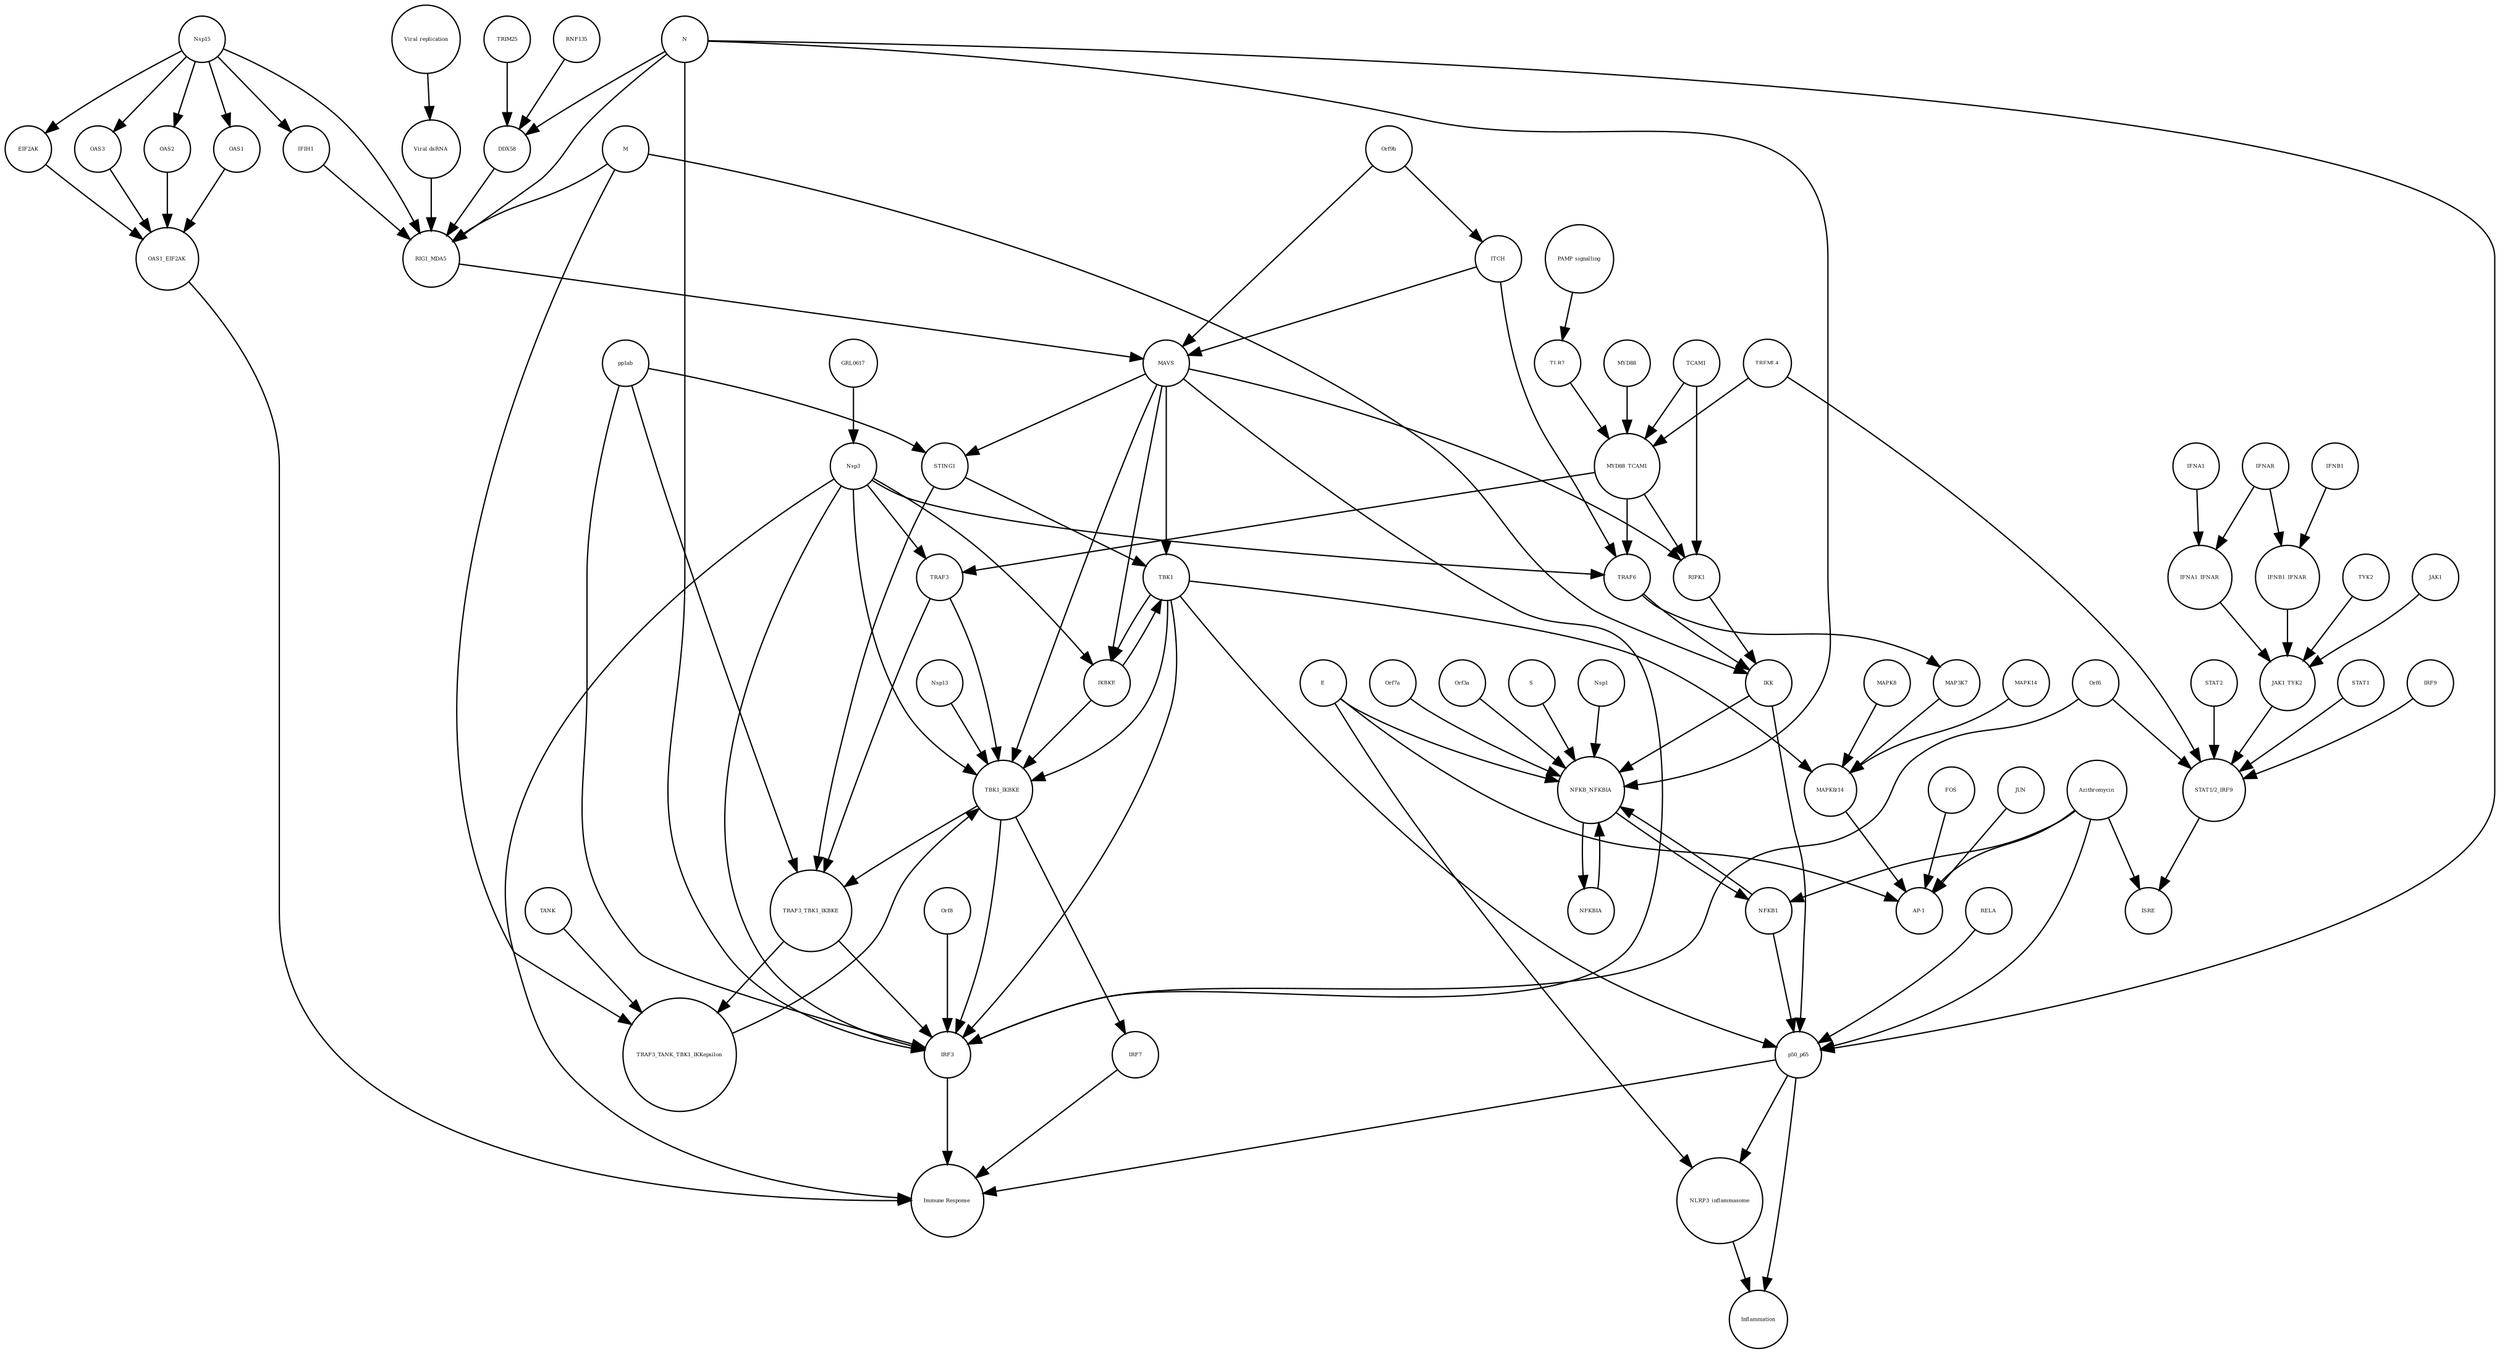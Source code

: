 strict digraph  {
IRF3 [annotation="", bipartite=0, cls=macromolecule, fontsize=4, label=IRF3, shape=circle];
"Immune Response" [annotation="urn_miriam_pubmed_31226023|urn_miriam_wikipathways_WP4868|urn_miriam_mesh_D007113", bipartite=0, cls=phenotype, fontsize=4, label="Immune Response", shape=circle];
p50_p65 [annotation="", bipartite=0, cls=complex, fontsize=4, label=p50_p65, shape=circle];
IRF7 [annotation="", bipartite=0, cls=macromolecule, fontsize=4, label=IRF7, shape=circle];
OAS1_EIF2AK [annotation="", bipartite=0, cls=complex, fontsize=4, label=OAS1_EIF2AK, shape=circle];
Nsp3 [annotation="urn_miriam_pubmed_31226023|urn_miriam_wikipathways_WP4868|urn_miriam_ncbiprotein_YP_009725299", bipartite=0, cls=macromolecule, fontsize=4, label=Nsp3, shape=circle];
Inflammation [annotation=urn_miriam_mesh_D007249, bipartite=0, cls=phenotype, fontsize=4, label=Inflammation, shape=circle];
NLRP3_inflammasome [annotation="", bipartite=0, cls=complex, fontsize=4, label=NLRP3_inflammasome, shape=circle];
MAP3K7 [annotation="", bipartite=0, cls=macromolecule, fontsize=4, label=MAP3K7, shape=circle];
IFNB1 [annotation="urn_miriam_pubmed_31226023|urn_miriam_wikipathways_WP4868", bipartite=0, cls=macromolecule, fontsize=4, label=IFNB1, shape=circle];
TLR7 [annotation=urn_miriam_pubmed_31226023, bipartite=0, cls=macromolecule, fontsize=4, label=TLR7, shape=circle];
IFNA1_IFNAR [annotation="urn_miriam_pubmed_31226023|urn_miriam_wikipathways_WP4868", bipartite=0, cls=complex, fontsize=4, label=IFNA1_IFNAR, shape=circle];
NFKB1 [annotation=urn_miriam_wikipathways_WP4868, bipartite=0, cls=macromolecule, fontsize=4, label=NFKB1, shape=circle];
EIF2AK [annotation="urn_miriam_pubmed_31226023|urn_miriam_wikipathways_WP4868|urn_miriam_hgnc.symbol_EIF2AK1|urn_miriam_hgnc.symbol_EIF2AK2|urn_miriam_hgnc.symbol_EIF2AK3", bipartite=0, cls=macromolecule, fontsize=4, label=EIF2AK, shape=circle];
IKK [annotation="", bipartite=0, cls=complex, fontsize=4, label=IKK, shape=circle];
ISRE [annotation="urn_miriam_pubmed_31226023|urn_miriam_wikipathways_WP4868", bipartite=0, cls=complex, fontsize=4, label=ISRE, shape=circle];
"Viral replication" [annotation="urn_miriam_pubmed_31226023|urn_miriam_pubmed_19052324|urn_miriam_mesh_D014779", bipartite=0, cls=phenotype, fontsize=4, label="Viral replication", shape=circle];
STAT2 [annotation="urn_miriam_pubmed_31226023|urn_miriam_wikipathways_WP4868", bipartite=0, cls=macromolecule, fontsize=4, label=STAT2, shape=circle];
MYD88_TCAM1 [annotation=urn_miriam_pubmed_31226023, bipartite=0, cls=complex, fontsize=4, label=MYD88_TCAM1, shape=circle];
IFNA1 [annotation="urn_miriam_pubmed_31226023|urn_miriam_wikipathways_WP4868", bipartite=0, cls=macromolecule, fontsize=4, label=IFNA1, shape=circle];
STING1 [annotation=urn_miriam_pubmed_24622840, bipartite=0, cls=macromolecule, fontsize=4, label=STING1, shape=circle];
TBK1_IKBKE [annotation="urn_miriam_pubmed_31226023|urn_miriam_wikipathways_WP4868|urn_miriam_pubmed_24622840", bipartite=0, cls=complex, fontsize=4, label=TBK1_IKBKE, shape=circle];
OAS3 [annotation="", bipartite=0, cls=macromolecule, fontsize=4, label=OAS3, shape=circle];
TREML4 [annotation=urn_miriam_wikipathways_WP4868, bipartite=0, cls=macromolecule, fontsize=4, label=TREML4, shape=circle];
TRAF6 [annotation="urn_miriam_pubmed_31226023|urn_miriam_wikipathways_WP4868", bipartite=0, cls=macromolecule, fontsize=4, label=TRAF6, shape=circle];
"Viral dsRNA" [annotation="urn_miriam_pubmed_31226023|urn_miriam_pubmed_19052324|urn_miriam_taxonomy_694009", bipartite=0, cls="nucleic acid feature", fontsize=4, label="Viral dsRNA", shape=circle];
N [annotation="urn_miriam_pubmed_31226023|urn_miriam_ncbiprotein_BCD58761", bipartite=0, cls=macromolecule, fontsize=4, label=N, shape=circle];
IFIH1 [annotation="", bipartite=0, cls=macromolecule, fontsize=4, label=IFIH1, shape=circle];
Orf6 [annotation="urn_miriam_pubmed_31226023|urn_miriam_ncbiprotein_BCD58757", bipartite=0, cls=macromolecule, fontsize=4, label=Orf6, shape=circle];
JAK1_TYK2 [annotation="urn_miriam_pubmed_31226023|urn_miriam_wikipathways_WP4868", bipartite=0, cls=complex, fontsize=4, label=JAK1_TYK2, shape=circle];
MYD88 [annotation="urn_miriam_pubmed_31226023|urn_miriam_wikipathways_WP4868", bipartite=0, cls=macromolecule, fontsize=4, label=MYD88, shape=circle];
Nsp1 [annotation="urn_miriam_pubmed_31226023|urn_miriam_ncbiprotein_YP_009725297", bipartite=0, cls=macromolecule, fontsize=4, label=Nsp1, shape=circle];
STAT1 [annotation="urn_miriam_pubmed_31226023|urn_miriam_wikipathways_WP4868", bipartite=0, cls=macromolecule, fontsize=4, label=STAT1, shape=circle];
E [annotation="urn_miriam_pubmed_31226023|urn_miriam_ncbiprotein_BCD58755", bipartite=0, cls=macromolecule, fontsize=4, label=E, shape=circle];
GRL0617 [annotation=urn_miriam_wikipathways_WP4868, bipartite=0, cls="simple chemical", fontsize=4, label=GRL0617, shape=circle];
TRAF3 [annotation=urn_miriam_pubmed_31226023, bipartite=0, cls=macromolecule, fontsize=4, label=TRAF3, shape=circle];
TANK [annotation="", bipartite=0, cls=macromolecule, fontsize=4, label=TANK, shape=circle];
NFKBIA [annotation="urn_miriam_pubmed_31226023|urn_miriam_wikipathways_WP4868", bipartite=0, cls=macromolecule, fontsize=4, label=NFKBIA, shape=circle];
DDX58 [annotation="urn_miriam_pubmed_31226023|urn_miriam_pubmed_19052324", bipartite=0, cls=macromolecule, fontsize=4, label=DDX58, shape=circle];
Orf9b [annotation="urn_miriam_pubmed_31226023|urn_miriam_ncbiprotein_ABI96969|urn_miriam_uniprot_P0DTD2", bipartite=0, cls=macromolecule, fontsize=4, label=Orf9b, shape=circle];
JUN [annotation="urn_miriam_pubmed_31226023|urn_miriam_wikipathways_WP4868", bipartite=0, cls=macromolecule, fontsize=4, label=JUN, shape=circle];
"STAT1/2_IRF9" [annotation="urn_miriam_pubmed_31226023|urn_miriam_wikipathways_WP4868", bipartite=0, cls=complex, fontsize=4, label="STAT1/2_IRF9", shape=circle];
TRAF3_TBK1_IKBKE [annotation=urn_miriam_pubmed_24622840, bipartite=0, cls=complex, fontsize=4, label=TRAF3_TBK1_IKBKE, shape=circle];
IFNAR [annotation="urn_miriam_pubmed_31226023|urn_miriam_wikipathways_WP4868", bipartite=0, cls=complex, fontsize=4, label=IFNAR, shape=circle];
Orf7a [annotation=urn_miriam_ncbiprotein_BCD58758, bipartite=0, cls=macromolecule, fontsize=4, label=Orf7a, shape=circle];
M [annotation="urn_miriam_pubmed_31226023|urn_miriam_ncbiprotein_BCD58756", bipartite=0, cls=macromolecule, fontsize=4, label=M, shape=circle];
"AP-1" [annotation="urn_miriam_pubmed_31226023|urn_miriam_wikipathways_WP4868", bipartite=0, cls=complex, fontsize=4, label="AP-1", shape=circle];
TBK1 [annotation="urn_miriam_pubmed_31226023|urn_miriam_wikipathways_WP4868|urn_miriam_pubmed_24622840", bipartite=0, cls=macromolecule, fontsize=4, label=TBK1, shape=circle];
OAS2 [annotation="", bipartite=0, cls=macromolecule, fontsize=4, label=OAS2, shape=circle];
RELA [annotation="", bipartite=0, cls=macromolecule, fontsize=4, label=RELA, shape=circle];
IFNB1_IFNAR [annotation="urn_miriam_pubmed_31226023|urn_miriam_wikipathways_WP4868", bipartite=0, cls=complex, fontsize=4, label=IFNB1_IFNAR, shape=circle];
Orf8 [annotation=urn_miriam_ncbiprotein_BCD58760, bipartite=0, cls=complex, fontsize=4, label=Orf8, shape=circle];
ITCH [annotation="", bipartite=0, cls=macromolecule, fontsize=4, label=ITCH, shape=circle];
IKBKE [annotation="", bipartite=0, cls=macromolecule, fontsize=4, label=IKBKE, shape=circle];
RIPK1 [annotation="", bipartite=0, cls=macromolecule, fontsize=4, label=RIPK1, shape=circle];
MAPK14 [annotation="urn_miriam_pubmed_31226023|urn_miriam_wikipathways_WP4868", bipartite=0, cls=macromolecule, fontsize=4, label=MAPK14, shape=circle];
MAPK8 [annotation="urn_miriam_pubmed_31226023|urn_miriam_wikipathways_WP4868", bipartite=0, cls=macromolecule, fontsize=4, label=MAPK8, shape=circle];
TYK2 [annotation="urn_miriam_pubmed_31226023|urn_miriam_wikipathways_WP4868", bipartite=0, cls=macromolecule, fontsize=4, label=TYK2, shape=circle];
Orf3a [annotation=urn_miriam_ncbiprotein_BCD58754, bipartite=0, cls=macromolecule, fontsize=4, label=Orf3a, shape=circle];
MAVS [annotation="", bipartite=0, cls=macromolecule, fontsize=4, label=MAVS, shape=circle];
"MAPK8/14" [annotation="urn_miriam_pubmed_31226023|urn_miriam_wikipathways_WP4868", bipartite=0, cls=complex, fontsize=4, label="MAPK8/14", shape=circle];
FOS [annotation="urn_miriam_pubmed_31226023|urn_miriam_wikipathways_WP4868", bipartite=0, cls=macromolecule, fontsize=4, label=FOS, shape=circle];
TRAF3_TANK_TBK1_IKKepsilon [annotation="", bipartite=0, cls=complex, fontsize=4, label=TRAF3_TANK_TBK1_IKKepsilon, shape=circle];
TCAM1 [annotation="urn_miriam_pubmed_31226023|urn_miriam_hgnc.symbol_TICAM1", bipartite=0, cls=macromolecule, fontsize=4, label=TCAM1, shape=circle];
Nsp15 [annotation="urn_miriam_pubmed_31226023|urn_miriam_ncbiprotein_YP_009725310", bipartite=0, cls=macromolecule, fontsize=4, label=Nsp15, shape=circle];
JAK1 [annotation="urn_miriam_pubmed_31226023|urn_miriam_wikipathways_WP4868", bipartite=0, cls=macromolecule, fontsize=4, label=JAK1, shape=circle];
RIG1_MDA5 [annotation="urn_miriam_pubmed_31226023|urn_miriam_pubmed_19052324", bipartite=0, cls=complex, fontsize=4, label=RIG1_MDA5, shape=circle];
S [annotation=urn_miriam_ncbiprotein_BCD58753, bipartite=0, cls=macromolecule, fontsize=4, label=S, shape=circle];
Nsp13 [annotation="urn_miriam_uniprot_P0DTD1|urn_miriam_wikipathways_WP4868|urn_miriam_ncbiprotein_YP_009725308", bipartite=0, cls=macromolecule, fontsize=4, label=Nsp13, shape=circle];
TRIM25 [annotation="", bipartite=0, cls=macromolecule, fontsize=4, label=TRIM25, shape=circle];
OAS1 [annotation="", bipartite=0, cls=macromolecule, fontsize=4, label=OAS1, shape=circle];
NFKB_NFKBIA [annotation="urn_miriam_pubmed_31226023|urn_miriam_wikipathways_WP4868", bipartite=0, cls=complex, fontsize=4, label=NFKB_NFKBIA, shape=circle];
"PAMP signalling" [annotation="urn_miriam_pubmed_31226023|urn_miriam_mesh_D000069452", bipartite=0, cls=phenotype, fontsize=4, label="PAMP signalling", shape=circle];
pp1ab [annotation="urn_miriam_ncbiprotein_YP_009724389|urn_miriam_pubmed_24622840", bipartite=0, cls=macromolecule, fontsize=4, label=pp1ab, shape=circle];
Azithromycin [annotation=urn_miriam_wikipathways_WP4868, bipartite=0, cls="simple chemical", fontsize=4, label=Azithromycin, shape=circle];
IRF9 [annotation="urn_miriam_pubmed_31226023|urn_miriam_wikipathways_WP4868", bipartite=0, cls=macromolecule, fontsize=4, label=IRF9, shape=circle];
RNF135 [annotation="", bipartite=0, cls=macromolecule, fontsize=4, label=RNF135, shape=circle];
IRF3 -> "Immune Response"  [annotation="", interaction_type="necessary stimulation"];
p50_p65 -> "Immune Response"  [annotation="", interaction_type="necessary stimulation"];
p50_p65 -> Inflammation  [annotation="", interaction_type="necessary stimulation"];
p50_p65 -> NLRP3_inflammasome  [annotation="urn_miriam_pubmed_32133002|urn_miriam_taxonomy_694009|urn_miriam_pubmed_28531279", interaction_type=catalysis];
IRF7 -> "Immune Response"  [annotation="", interaction_type="necessary stimulation"];
OAS1_EIF2AK -> "Immune Response"  [annotation="", interaction_type="necessary stimulation"];
Nsp3 -> "Immune Response"  [annotation="", interaction_type=inhibition];
Nsp3 -> TBK1_IKBKE  [annotation="urn_miriam_pubmed_31226023|urn_miriam_taxonomy_694009|urn_miriam_pubmed_19380580", interaction_type=inhibition];
Nsp3 -> IRF3  [annotation="urn_miriam_pubmed_14679297|urn_miriam_pubmed_17108024|urn_miriam_pubmed_24622840|urn_miriam_pubmed_25481026|urn_miriam_pubmed_25636800|urn_miriam_pubmed_29294448|urn_miriam_pubmed_17761676|urn_miriam_pubmed_18440553|urn_miriam_pubmed_31226023|urn_miriam_taxonomy_694009", interaction_type=inhibition];
Nsp3 -> TRAF3  [annotation="urn_miriam_pubmed_31226023|urn_miriam_taxonomy_694009", interaction_type=inhibition];
Nsp3 -> IKBKE  [annotation="urn_miriam_pubmed_18353649|urn_miriam_pubmed_25636800|urn_miriam_pubmed_31226023|urn_miriam_taxonomy_694009", interaction_type=inhibition];
Nsp3 -> TRAF6  [annotation="urn_miriam_pubmed_31226023|urn_miriam_taxonomy_694009|urn_miriam_pubmed_25135833", interaction_type=inhibition];
NLRP3_inflammasome -> Inflammation  [annotation="", interaction_type="necessary stimulation"];
MAP3K7 -> "MAPK8/14"  [annotation=urn_miriam_pubmed_31226023, interaction_type=catalysis];
IFNB1 -> IFNB1_IFNAR  [annotation="", interaction_type=production];
TLR7 -> MYD88_TCAM1  [annotation=urn_miriam_pubmed_31226023, interaction_type=catalysis];
IFNA1_IFNAR -> JAK1_TYK2  [annotation=urn_miriam_pubmed_31226023, interaction_type=catalysis];
NFKB1 -> NFKB_NFKBIA  [annotation="", interaction_type=production];
NFKB1 -> p50_p65  [annotation="", interaction_type=production];
EIF2AK -> OAS1_EIF2AK  [annotation="", interaction_type=production];
IKK -> NFKB_NFKBIA  [annotation="urn_miriam_pubmed_31226023|urn_miriam_taxonomy_694009", interaction_type=inhibition];
IKK -> p50_p65  [annotation="urn_miriam_pubmed_14679297|urn_miriam_pubmed_17108024|urn_miriam_pubmed_19609947|urn_miriam_pubmed_31226023|urn_miriam_taxonomy_694009", interaction_type=catalysis];
"Viral replication" -> "Viral dsRNA"  [annotation="urn_miriam_pubmed_31226023|urn_miriam_taxonomy_694009", interaction_type="necessary stimulation"];
STAT2 -> "STAT1/2_IRF9"  [annotation="", interaction_type=production];
MYD88_TCAM1 -> RIPK1  [annotation="urn_miriam_pubmed_20404851|urn_miriam_pubmed_31226023", interaction_type=catalysis];
MYD88_TCAM1 -> TRAF3  [annotation="urn_miriam_pubmed_31226023|urn_miriam_taxonomy_694009", interaction_type=catalysis];
MYD88_TCAM1 -> TRAF6  [annotation="urn_miriam_pubmed_31226023|urn_miriam_taxonomy_694009|urn_miriam_pubmed_25135833", interaction_type=catalysis];
IFNA1 -> IFNA1_IFNAR  [annotation="", interaction_type=production];
STING1 -> TBK1  [annotation="urn_miriam_pubmed_24622840|urn_miriam_pubmed_25636800|urn_miriam_pubmed_26631542", interaction_type=catalysis];
STING1 -> TRAF3_TBK1_IKBKE  [annotation="urn_miriam_pubmed_24622840|urn_miriam_taxonomy_694009", interaction_type=catalysis];
TBK1_IKBKE -> IRF3  [annotation="urn_miriam_pubmed_14679297|urn_miriam_pubmed_17108024|urn_miriam_pubmed_24622840|urn_miriam_pubmed_25481026|urn_miriam_pubmed_25636800|urn_miriam_pubmed_29294448|urn_miriam_pubmed_17761676|urn_miriam_pubmed_18440553|urn_miriam_pubmed_31226023|urn_miriam_taxonomy_694009", interaction_type=catalysis];
TBK1_IKBKE -> IRF7  [annotation=urn_miriam_pubmed_19380580, interaction_type=catalysis];
TBK1_IKBKE -> TRAF3_TBK1_IKBKE  [annotation="", interaction_type=production];
OAS3 -> OAS1_EIF2AK  [annotation="", interaction_type=production];
TREML4 -> MYD88_TCAM1  [annotation=urn_miriam_pubmed_31226023, interaction_type=catalysis];
TREML4 -> "STAT1/2_IRF9"  [annotation="urn_miriam_pubmed_31226023|urn_miriam_taxonomy_694009", interaction_type=catalysis];
TRAF6 -> IKK  [annotation="urn_miriam_pubmed_31226023|urn_miriam_taxonomy_694009", interaction_type=catalysis];
TRAF6 -> MAP3K7  [annotation=urn_miriam_pubmed_31226023, interaction_type=catalysis];
"Viral dsRNA" -> RIG1_MDA5  [annotation="urn_miriam_pubmed_19052324|urn_miriam_pubmed_31226023|urn_miriam_taxonomy_694009", interaction_type=catalysis];
N -> p50_p65  [annotation="urn_miriam_pubmed_14679297|urn_miriam_pubmed_17108024|urn_miriam_pubmed_19609947|urn_miriam_pubmed_31226023|urn_miriam_taxonomy_694009", interaction_type=inhibition];
N -> DDX58  [annotation="urn_miriam_pubmed_25581309|urn_miriam_pubmed_28148787|urn_miriam_taxonomy_694009", interaction_type=inhibition];
N -> IRF3  [annotation="urn_miriam_pubmed_14679297|urn_miriam_pubmed_17108024|urn_miriam_pubmed_24622840|urn_miriam_pubmed_25481026|urn_miriam_pubmed_25636800|urn_miriam_pubmed_29294448|urn_miriam_pubmed_17761676|urn_miriam_pubmed_18440553|urn_miriam_pubmed_31226023|urn_miriam_taxonomy_694009", interaction_type=inhibition];
N -> NFKB_NFKBIA  [annotation="urn_miriam_pubmed_31226023|urn_miriam_taxonomy_694009", interaction_type=catalysis];
N -> RIG1_MDA5  [annotation="urn_miriam_pubmed_19052324|urn_miriam_pubmed_31226023|urn_miriam_taxonomy_694009", interaction_type=inhibition];
IFIH1 -> RIG1_MDA5  [annotation="", interaction_type=production];
Orf6 -> IRF3  [annotation="urn_miriam_pubmed_14679297|urn_miriam_pubmed_17108024|urn_miriam_pubmed_24622840|urn_miriam_pubmed_25481026|urn_miriam_pubmed_25636800|urn_miriam_pubmed_29294448|urn_miriam_pubmed_17761676|urn_miriam_pubmed_18440553|urn_miriam_pubmed_31226023|urn_miriam_taxonomy_694009", interaction_type=inhibition];
Orf6 -> "STAT1/2_IRF9"  [annotation="urn_miriam_pubmed_31226023|urn_miriam_taxonomy_694009", interaction_type=inhibition];
JAK1_TYK2 -> "STAT1/2_IRF9"  [annotation="urn_miriam_pubmed_31226023|urn_miriam_taxonomy_694009", interaction_type=catalysis];
MYD88 -> MYD88_TCAM1  [annotation="", interaction_type=production];
Nsp1 -> NFKB_NFKBIA  [annotation="urn_miriam_pubmed_31226023|urn_miriam_taxonomy_694009", interaction_type=catalysis];
STAT1 -> "STAT1/2_IRF9"  [annotation="", interaction_type=production];
E -> NFKB_NFKBIA  [annotation="urn_miriam_pubmed_31226023|urn_miriam_taxonomy_694009", interaction_type=catalysis];
E -> NLRP3_inflammasome  [annotation="urn_miriam_pubmed_32133002|urn_miriam_taxonomy_694009|urn_miriam_pubmed_28531279", interaction_type=catalysis];
E -> "AP-1"  [annotation="urn_miriam_pubmed_31226023|urn_miriam_taxonomy_694009", interaction_type=catalysis];
GRL0617 -> Nsp3  [annotation=urn_miriam_pubmed_31226023, interaction_type=inhibition];
TRAF3 -> TRAF3_TBK1_IKBKE  [annotation="", interaction_type=production];
TRAF3 -> TBK1_IKBKE  [annotation="urn_miriam_pubmed_31226023|urn_miriam_taxonomy_694009|urn_miriam_pubmed_19380580", interaction_type=catalysis];
TANK -> TRAF3_TANK_TBK1_IKKepsilon  [annotation="", interaction_type=production];
NFKBIA -> NFKB_NFKBIA  [annotation="", interaction_type=production];
DDX58 -> RIG1_MDA5  [annotation="", interaction_type=production];
Orf9b -> MAVS  [annotation="urn_miriam_pubmed_19052324|urn_miriam_pubmed_25135833|urn_miriam_pubmed_31226023|urn_miriam_taxonomy_694009", interaction_type=inhibition];
Orf9b -> ITCH  [annotation="urn_miriam_pubmed_25135833|urn_miriam_taxonomy_694009", interaction_type=catalysis];
JUN -> "AP-1"  [annotation="", interaction_type=production];
"STAT1/2_IRF9" -> ISRE  [annotation="", interaction_type=production];
TRAF3_TBK1_IKBKE -> TRAF3_TANK_TBK1_IKKepsilon  [annotation="", interaction_type=production];
TRAF3_TBK1_IKBKE -> IRF3  [annotation="urn_miriam_pubmed_14679297|urn_miriam_pubmed_17108024|urn_miriam_pubmed_24622840|urn_miriam_pubmed_25481026|urn_miriam_pubmed_25636800|urn_miriam_pubmed_29294448|urn_miriam_pubmed_17761676|urn_miriam_pubmed_18440553|urn_miriam_pubmed_31226023|urn_miriam_taxonomy_694009", interaction_type=catalysis];
IFNAR -> IFNA1_IFNAR  [annotation="", interaction_type=production];
IFNAR -> IFNB1_IFNAR  [annotation="", interaction_type=production];
Orf7a -> NFKB_NFKBIA  [annotation="urn_miriam_pubmed_31226023|urn_miriam_taxonomy_694009", interaction_type=catalysis];
M -> TRAF3_TANK_TBK1_IKKepsilon  [annotation="urn_miriam_pubmed_19380580|urn_miriam_taxonomy_694009", interaction_type=inhibition];
M -> IKK  [annotation="urn_miriam_pubmed_31226023|urn_miriam_taxonomy_694009", interaction_type=inhibition];
M -> RIG1_MDA5  [annotation="urn_miriam_pubmed_19052324|urn_miriam_pubmed_31226023|urn_miriam_taxonomy_694009", interaction_type=inhibition];
TBK1 -> p50_p65  [annotation="urn_miriam_pubmed_14679297|urn_miriam_pubmed_17108024|urn_miriam_pubmed_19609947|urn_miriam_pubmed_31226023|urn_miriam_taxonomy_694009", interaction_type=catalysis];
TBK1 -> "MAPK8/14"  [annotation=urn_miriam_pubmed_31226023, interaction_type=catalysis];
TBK1 -> TBK1_IKBKE  [annotation="", interaction_type=production];
TBK1 -> IRF3  [annotation="urn_miriam_pubmed_14679297|urn_miriam_pubmed_17108024|urn_miriam_pubmed_24622840|urn_miriam_pubmed_25481026|urn_miriam_pubmed_25636800|urn_miriam_pubmed_29294448|urn_miriam_pubmed_17761676|urn_miriam_pubmed_18440553|urn_miriam_pubmed_31226023|urn_miriam_taxonomy_694009", interaction_type=catalysis];
TBK1 -> IKBKE  [annotation="urn_miriam_pubmed_18353649|urn_miriam_pubmed_25636800|urn_miriam_pubmed_31226023|urn_miriam_taxonomy_694009", interaction_type=catalysis];
OAS2 -> OAS1_EIF2AK  [annotation="", interaction_type=production];
RELA -> p50_p65  [annotation="", interaction_type=production];
IFNB1_IFNAR -> JAK1_TYK2  [annotation=urn_miriam_pubmed_31226023, interaction_type=catalysis];
Orf8 -> IRF3  [annotation="urn_miriam_pubmed_14679297|urn_miriam_pubmed_17108024|urn_miriam_pubmed_24622840|urn_miriam_pubmed_25481026|urn_miriam_pubmed_25636800|urn_miriam_pubmed_29294448|urn_miriam_pubmed_17761676|urn_miriam_pubmed_18440553|urn_miriam_pubmed_31226023|urn_miriam_taxonomy_694009", interaction_type=inhibition];
ITCH -> MAVS  [annotation="urn_miriam_pubmed_19052324|urn_miriam_pubmed_25135833|urn_miriam_pubmed_31226023|urn_miriam_taxonomy_694009", interaction_type=inhibition];
ITCH -> TRAF6  [annotation="urn_miriam_pubmed_31226023|urn_miriam_taxonomy_694009|urn_miriam_pubmed_25135833", interaction_type=inhibition];
IKBKE -> TBK1  [annotation="urn_miriam_pubmed_24622840|urn_miriam_pubmed_25636800|urn_miriam_pubmed_26631542", interaction_type=catalysis];
IKBKE -> TBK1_IKBKE  [annotation="", interaction_type=production];
RIPK1 -> IKK  [annotation="urn_miriam_pubmed_31226023|urn_miriam_taxonomy_694009", interaction_type=catalysis];
MAPK14 -> "MAPK8/14"  [annotation="", interaction_type=production];
MAPK8 -> "MAPK8/14"  [annotation="", interaction_type=production];
TYK2 -> JAK1_TYK2  [annotation="", interaction_type=production];
Orf3a -> NFKB_NFKBIA  [annotation="urn_miriam_pubmed_31226023|urn_miriam_taxonomy_694009", interaction_type=catalysis];
MAVS -> TBK1  [annotation="urn_miriam_pubmed_24622840|urn_miriam_pubmed_25636800|urn_miriam_pubmed_26631542", interaction_type=catalysis];
MAVS -> TBK1_IKBKE  [annotation="urn_miriam_pubmed_31226023|urn_miriam_taxonomy_694009|urn_miriam_pubmed_19380580", interaction_type=catalysis];
MAVS -> RIPK1  [annotation="urn_miriam_pubmed_20404851|urn_miriam_pubmed_31226023", interaction_type=catalysis];
MAVS -> STING1  [annotation="urn_miriam_pubmed_22312431|urn_miriam_pubmed_24622840|urn_miriam_taxonomy_694009", interaction_type=catalysis];
MAVS -> IRF3  [annotation="urn_miriam_pubmed_14679297|urn_miriam_pubmed_17108024|urn_miriam_pubmed_24622840|urn_miriam_pubmed_25481026|urn_miriam_pubmed_25636800|urn_miriam_pubmed_29294448|urn_miriam_pubmed_17761676|urn_miriam_pubmed_18440553|urn_miriam_pubmed_31226023|urn_miriam_taxonomy_694009", interaction_type=catalysis];
MAVS -> IKBKE  [annotation="urn_miriam_pubmed_18353649|urn_miriam_pubmed_25636800|urn_miriam_pubmed_31226023|urn_miriam_taxonomy_694009", interaction_type=catalysis];
"MAPK8/14" -> "AP-1"  [annotation="urn_miriam_pubmed_31226023|urn_miriam_taxonomy_694009", interaction_type=catalysis];
FOS -> "AP-1"  [annotation="", interaction_type=production];
TRAF3_TANK_TBK1_IKKepsilon -> TBK1_IKBKE  [annotation="urn_miriam_pubmed_31226023|urn_miriam_taxonomy_694009|urn_miriam_pubmed_19380580", interaction_type=catalysis];
TCAM1 -> RIPK1  [annotation="urn_miriam_pubmed_20404851|urn_miriam_pubmed_31226023", interaction_type=catalysis];
TCAM1 -> MYD88_TCAM1  [annotation="", interaction_type=production];
Nsp15 -> OAS1  [annotation="urn_miriam_pubmed_31226023|urn_miriam_taxonomy_694009", interaction_type=inhibition];
Nsp15 -> OAS3  [annotation="urn_miriam_pubmed_31226023|urn_miriam_taxonomy_694009", interaction_type=inhibition];
Nsp15 -> OAS2  [annotation="urn_miriam_pubmed_31226023|urn_miriam_taxonomy_694009", interaction_type=inhibition];
Nsp15 -> EIF2AK  [annotation="urn_miriam_pubmed_31226023|urn_miriam_taxonomy_694009", interaction_type=inhibition];
Nsp15 -> IFIH1  [annotation="urn_miriam_pubmed_28158275|urn_miriam_taxonomy_694009", interaction_type=inhibition];
Nsp15 -> RIG1_MDA5  [annotation="urn_miriam_pubmed_19052324|urn_miriam_pubmed_31226023|urn_miriam_taxonomy_694009", interaction_type=inhibition];
JAK1 -> JAK1_TYK2  [annotation="", interaction_type=production];
RIG1_MDA5 -> MAVS  [annotation="urn_miriam_pubmed_19052324|urn_miriam_pubmed_25135833|urn_miriam_pubmed_31226023|urn_miriam_taxonomy_694009", interaction_type=catalysis];
S -> NFKB_NFKBIA  [annotation="urn_miriam_pubmed_31226023|urn_miriam_taxonomy_694009", interaction_type=catalysis];
Nsp13 -> TBK1_IKBKE  [annotation="urn_miriam_pubmed_31226023|urn_miriam_taxonomy_694009|urn_miriam_pubmed_19380580", interaction_type=catalysis];
TRIM25 -> DDX58  [annotation="urn_miriam_pubmed_25581309|urn_miriam_pubmed_28148787|urn_miriam_taxonomy_694009", interaction_type=catalysis];
OAS1 -> OAS1_EIF2AK  [annotation="", interaction_type=production];
NFKB_NFKBIA -> NFKB1  [annotation="", interaction_type=production];
NFKB_NFKBIA -> NFKBIA  [annotation="", interaction_type=production];
"PAMP signalling" -> TLR7  [annotation=urn_miriam_pubmed_31226023, interaction_type="necessary stimulation"];
pp1ab -> STING1  [annotation="urn_miriam_pubmed_22312431|urn_miriam_pubmed_24622840|urn_miriam_taxonomy_694009", interaction_type=inhibition];
pp1ab -> IRF3  [annotation="urn_miriam_pubmed_14679297|urn_miriam_pubmed_17108024|urn_miriam_pubmed_24622840|urn_miriam_pubmed_25481026|urn_miriam_pubmed_25636800|urn_miriam_pubmed_29294448|urn_miriam_pubmed_17761676|urn_miriam_pubmed_18440553|urn_miriam_pubmed_31226023|urn_miriam_taxonomy_694009", interaction_type=inhibition];
pp1ab -> TRAF3_TBK1_IKBKE  [annotation="urn_miriam_pubmed_24622840|urn_miriam_taxonomy_694009", interaction_type=inhibition];
Azithromycin -> NFKB1  [annotation=urn_miriam_wikipathways_WP4868, interaction_type=inhibition];
Azithromycin -> ISRE  [annotation=urn_miriam_pubmed_31226023, interaction_type=inhibition];
Azithromycin -> p50_p65  [annotation=urn_miriam_pubmed_31226023, interaction_type=inhibition];
Azithromycin -> "AP-1"  [annotation=urn_miriam_pubmed_31226023, interaction_type=inhibition];
IRF9 -> "STAT1/2_IRF9"  [annotation="", interaction_type=production];
RNF135 -> DDX58  [annotation="urn_miriam_pubmed_25581309|urn_miriam_pubmed_28148787|urn_miriam_taxonomy_694009", interaction_type=catalysis];
}
